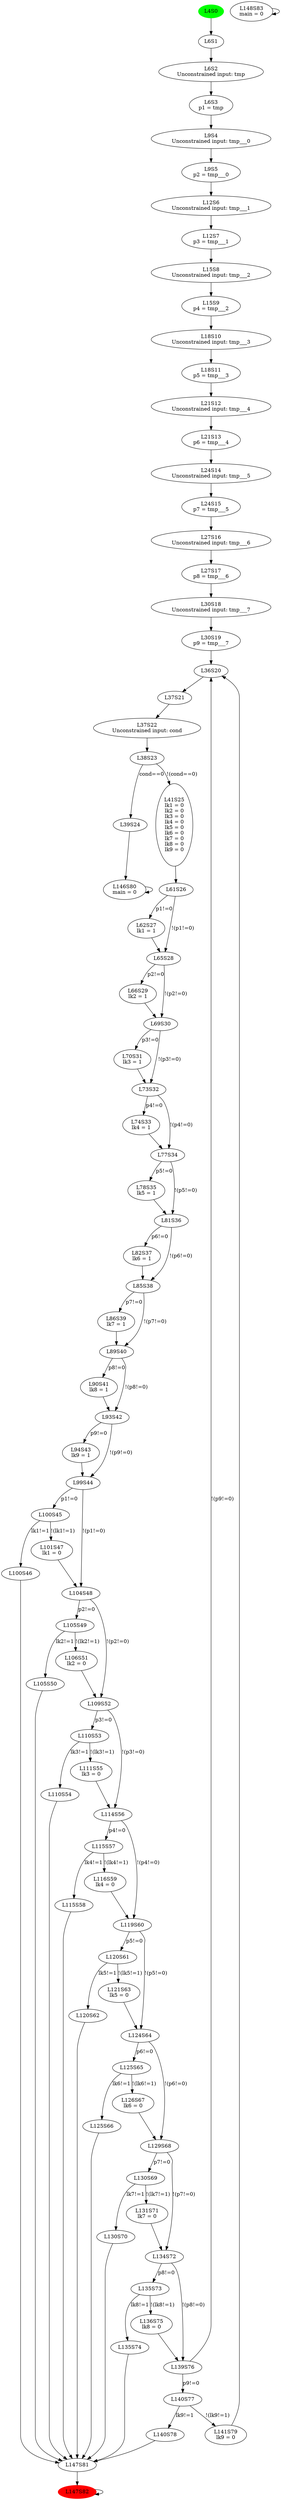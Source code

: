 // test_file
digraph {
	L4S0 -> L6S1 [label=""]
	L4S0 [label=L4S0
 color=green style=filled]
	L4S0 [label=L4S0
]
	L6S1 -> L6S2 [label=""]
	L6S1 [label=L6S1
]
	L6S2 -> L6S3 [label=""]
	L6S2 [label="L6S2
Unconstrained input: tmp
"]
	L6S3 -> L9S4 [label=""]
	L6S3 [label="L6S3
p1 = tmp
"]
	L9S4 -> L9S5 [label=""]
	L9S4 [label="L9S4
Unconstrained input: tmp___0
"]
	L9S5 -> L12S6 [label=""]
	L9S5 [label="L9S5
p2 = tmp___0
"]
	L12S6 -> L12S7 [label=""]
	L12S6 [label="L12S6
Unconstrained input: tmp___1
"]
	L12S7 -> L15S8 [label=""]
	L12S7 [label="L12S7
p3 = tmp___1
"]
	L15S8 -> L15S9 [label=""]
	L15S8 [label="L15S8
Unconstrained input: tmp___2
"]
	L15S9 -> L18S10 [label=""]
	L15S9 [label="L15S9
p4 = tmp___2
"]
	L18S10 -> L18S11 [label=""]
	L18S10 [label="L18S10
Unconstrained input: tmp___3
"]
	L18S11 -> L21S12 [label=""]
	L18S11 [label="L18S11
p5 = tmp___3
"]
	L21S12 -> L21S13 [label=""]
	L21S12 [label="L21S12
Unconstrained input: tmp___4
"]
	L21S13 -> L24S14 [label=""]
	L21S13 [label="L21S13
p6 = tmp___4
"]
	L24S14 -> L24S15 [label=""]
	L24S14 [label="L24S14
Unconstrained input: tmp___5
"]
	L24S15 -> L27S16 [label=""]
	L24S15 [label="L24S15
p7 = tmp___5
"]
	L27S16 -> L27S17 [label=""]
	L27S16 [label="L27S16
Unconstrained input: tmp___6
"]
	L27S17 -> L30S18 [label=""]
	L27S17 [label="L27S17
p8 = tmp___6
"]
	L30S18 -> L30S19 [label=""]
	L30S18 [label="L30S18
Unconstrained input: tmp___7
"]
	L30S19 -> L36S20 [label=""]
	L30S19 [label="L30S19
p9 = tmp___7
"]
	L36S20 -> L37S21 [label=""]
	L36S20 [label=L36S20
]
	L37S21 -> L37S22 [label=""]
	L37S21 [label=L37S21
]
	L37S22 -> L38S23 [label=""]
	L37S22 [label="L37S22
Unconstrained input: cond
"]
	L38S23 -> L39S24 [label="cond==0"]
	L38S23 -> L41S25 [label="!(cond==0)"]
	L38S23 [label=L38S23
]
	L39S24 -> L146S80 [label=""]
	L39S24 [label=L39S24
]
	L41S25 -> L61S26 [label=""]
	L41S25 [label="L41S25
lk1 = 0
lk2 = 0
lk3 = 0
lk4 = 0
lk5 = 0
lk6 = 0
lk7 = 0
lk8 = 0
lk9 = 0
"]
	L146S80 -> L146S80 [label=""]
	L146S80 [label="L146S80
main = 0
"]
	L61S26 -> L62S27 [label="p1!=0"]
	L61S26 -> L65S28 [label="!(p1!=0)"]
	L61S26 [label=L61S26
]
	L62S27 -> L65S28 [label=""]
	L62S27 [label="L62S27
lk1 = 1
"]
	L65S28 -> L66S29 [label="p2!=0"]
	L65S28 -> L69S30 [label="!(p2!=0)"]
	L65S28 [label=L65S28
]
	L66S29 -> L69S30 [label=""]
	L66S29 [label="L66S29
lk2 = 1
"]
	L69S30 -> L70S31 [label="p3!=0"]
	L69S30 -> L73S32 [label="!(p3!=0)"]
	L69S30 [label=L69S30
]
	L70S31 -> L73S32 [label=""]
	L70S31 [label="L70S31
lk3 = 1
"]
	L73S32 -> L74S33 [label="p4!=0"]
	L73S32 -> L77S34 [label="!(p4!=0)"]
	L73S32 [label=L73S32
]
	L74S33 -> L77S34 [label=""]
	L74S33 [label="L74S33
lk4 = 1
"]
	L77S34 -> L78S35 [label="p5!=0"]
	L77S34 -> L81S36 [label="!(p5!=0)"]
	L77S34 [label=L77S34
]
	L78S35 -> L81S36 [label=""]
	L78S35 [label="L78S35
lk5 = 1
"]
	L81S36 -> L82S37 [label="p6!=0"]
	L81S36 -> L85S38 [label="!(p6!=0)"]
	L81S36 [label=L81S36
]
	L82S37 -> L85S38 [label=""]
	L82S37 [label="L82S37
lk6 = 1
"]
	L85S38 -> L86S39 [label="p7!=0"]
	L85S38 -> L89S40 [label="!(p7!=0)"]
	L85S38 [label=L85S38
]
	L86S39 -> L89S40 [label=""]
	L86S39 [label="L86S39
lk7 = 1
"]
	L89S40 -> L90S41 [label="p8!=0"]
	L89S40 -> L93S42 [label="!(p8!=0)"]
	L89S40 [label=L89S40
]
	L90S41 -> L93S42 [label=""]
	L90S41 [label="L90S41
lk8 = 1
"]
	L93S42 -> L94S43 [label="p9!=0"]
	L93S42 -> L99S44 [label="!(p9!=0)"]
	L93S42 [label=L93S42
]
	L94S43 -> L99S44 [label=""]
	L94S43 [label="L94S43
lk9 = 1
"]
	L99S44 -> L100S45 [label="p1!=0"]
	L99S44 -> L104S48 [label="!(p1!=0)"]
	L99S44 [label=L99S44
]
	L100S45 -> L100S46 [label="lk1!=1"]
	L100S45 -> L101S47 [label="!(lk1!=1)"]
	L100S45 [label=L100S45
]
	L104S48 -> L105S49 [label="p2!=0"]
	L104S48 -> L109S52 [label="!(p2!=0)"]
	L104S48 [label=L104S48
]
	L100S46 -> L147S81 [label=""]
	L100S46 [label=L100S46
]
	L101S47 -> L104S48 [label=""]
	L101S47 [label="L101S47
lk1 = 0
"]
	L147S81 -> L147S82 [label=""]
	L147S81 [label=L147S81
]
	L105S49 -> L105S50 [label="lk2!=1"]
	L105S49 -> L106S51 [label="!(lk2!=1)"]
	L105S49 [label=L105S49
]
	L109S52 -> L110S53 [label="p3!=0"]
	L109S52 -> L114S56 [label="!(p3!=0)"]
	L109S52 [label=L109S52
]
	L105S50 -> L147S81 [label=""]
	L105S50 [label=L105S50
]
	L106S51 -> L109S52 [label=""]
	L106S51 [label="L106S51
lk2 = 0
"]
	L110S53 -> L110S54 [label="lk3!=1"]
	L110S53 -> L111S55 [label="!(lk3!=1)"]
	L110S53 [label=L110S53
]
	L114S56 -> L115S57 [label="p4!=0"]
	L114S56 -> L119S60 [label="!(p4!=0)"]
	L114S56 [label=L114S56
]
	L110S54 -> L147S81 [label=""]
	L110S54 [label=L110S54
]
	L111S55 -> L114S56 [label=""]
	L111S55 [label="L111S55
lk3 = 0
"]
	L115S57 -> L115S58 [label="lk4!=1"]
	L115S57 -> L116S59 [label="!(lk4!=1)"]
	L115S57 [label=L115S57
]
	L119S60 -> L120S61 [label="p5!=0"]
	L119S60 -> L124S64 [label="!(p5!=0)"]
	L119S60 [label=L119S60
]
	L115S58 -> L147S81 [label=""]
	L115S58 [label=L115S58
]
	L116S59 -> L119S60 [label=""]
	L116S59 [label="L116S59
lk4 = 0
"]
	L120S61 -> L120S62 [label="lk5!=1"]
	L120S61 -> L121S63 [label="!(lk5!=1)"]
	L120S61 [label=L120S61
]
	L124S64 -> L125S65 [label="p6!=0"]
	L124S64 -> L129S68 [label="!(p6!=0)"]
	L124S64 [label=L124S64
]
	L120S62 -> L147S81 [label=""]
	L120S62 [label=L120S62
]
	L121S63 -> L124S64 [label=""]
	L121S63 [label="L121S63
lk5 = 0
"]
	L125S65 -> L125S66 [label="lk6!=1"]
	L125S65 -> L126S67 [label="!(lk6!=1)"]
	L125S65 [label=L125S65
]
	L129S68 -> L130S69 [label="p7!=0"]
	L129S68 -> L134S72 [label="!(p7!=0)"]
	L129S68 [label=L129S68
]
	L125S66 -> L147S81 [label=""]
	L125S66 [label=L125S66
]
	L126S67 -> L129S68 [label=""]
	L126S67 [label="L126S67
lk6 = 0
"]
	L130S69 -> L130S70 [label="lk7!=1"]
	L130S69 -> L131S71 [label="!(lk7!=1)"]
	L130S69 [label=L130S69
]
	L134S72 -> L135S73 [label="p8!=0"]
	L134S72 -> L139S76 [label="!(p8!=0)"]
	L134S72 [label=L134S72
]
	L130S70 -> L147S81 [label=""]
	L130S70 [label=L130S70
]
	L131S71 -> L134S72 [label=""]
	L131S71 [label="L131S71
lk7 = 0
"]
	L135S73 -> L135S74 [label="lk8!=1"]
	L135S73 -> L136S75 [label="!(lk8!=1)"]
	L135S73 [label=L135S73
]
	L139S76 -> L140S77 [label="p9!=0"]
	L139S76 -> L36S20 [label="!(p9!=0)"]
	L139S76 [label=L139S76
]
	L135S74 -> L147S81 [label=""]
	L135S74 [label=L135S74
]
	L136S75 -> L139S76 [label=""]
	L136S75 [label="L136S75
lk8 = 0
"]
	L140S77 -> L140S78 [label="lk9!=1"]
	L140S77 -> L141S79 [label="!(lk9!=1)"]
	L140S77 [label=L140S77
]
	L140S78 -> L147S81 [label=""]
	L140S78 [label=L140S78
]
	L141S79 -> L36S20 [label=""]
	L141S79 [label="L141S79
lk9 = 0
"]
	L147S82 -> L147S82 [label=""]
	L147S82 [label=L147S82
 color=red style=filled]
	L147S82 [label=L147S82
]
	L148S83 -> L148S83 [label=""]
	L148S83 [label="L148S83
main = 0
"]
}

